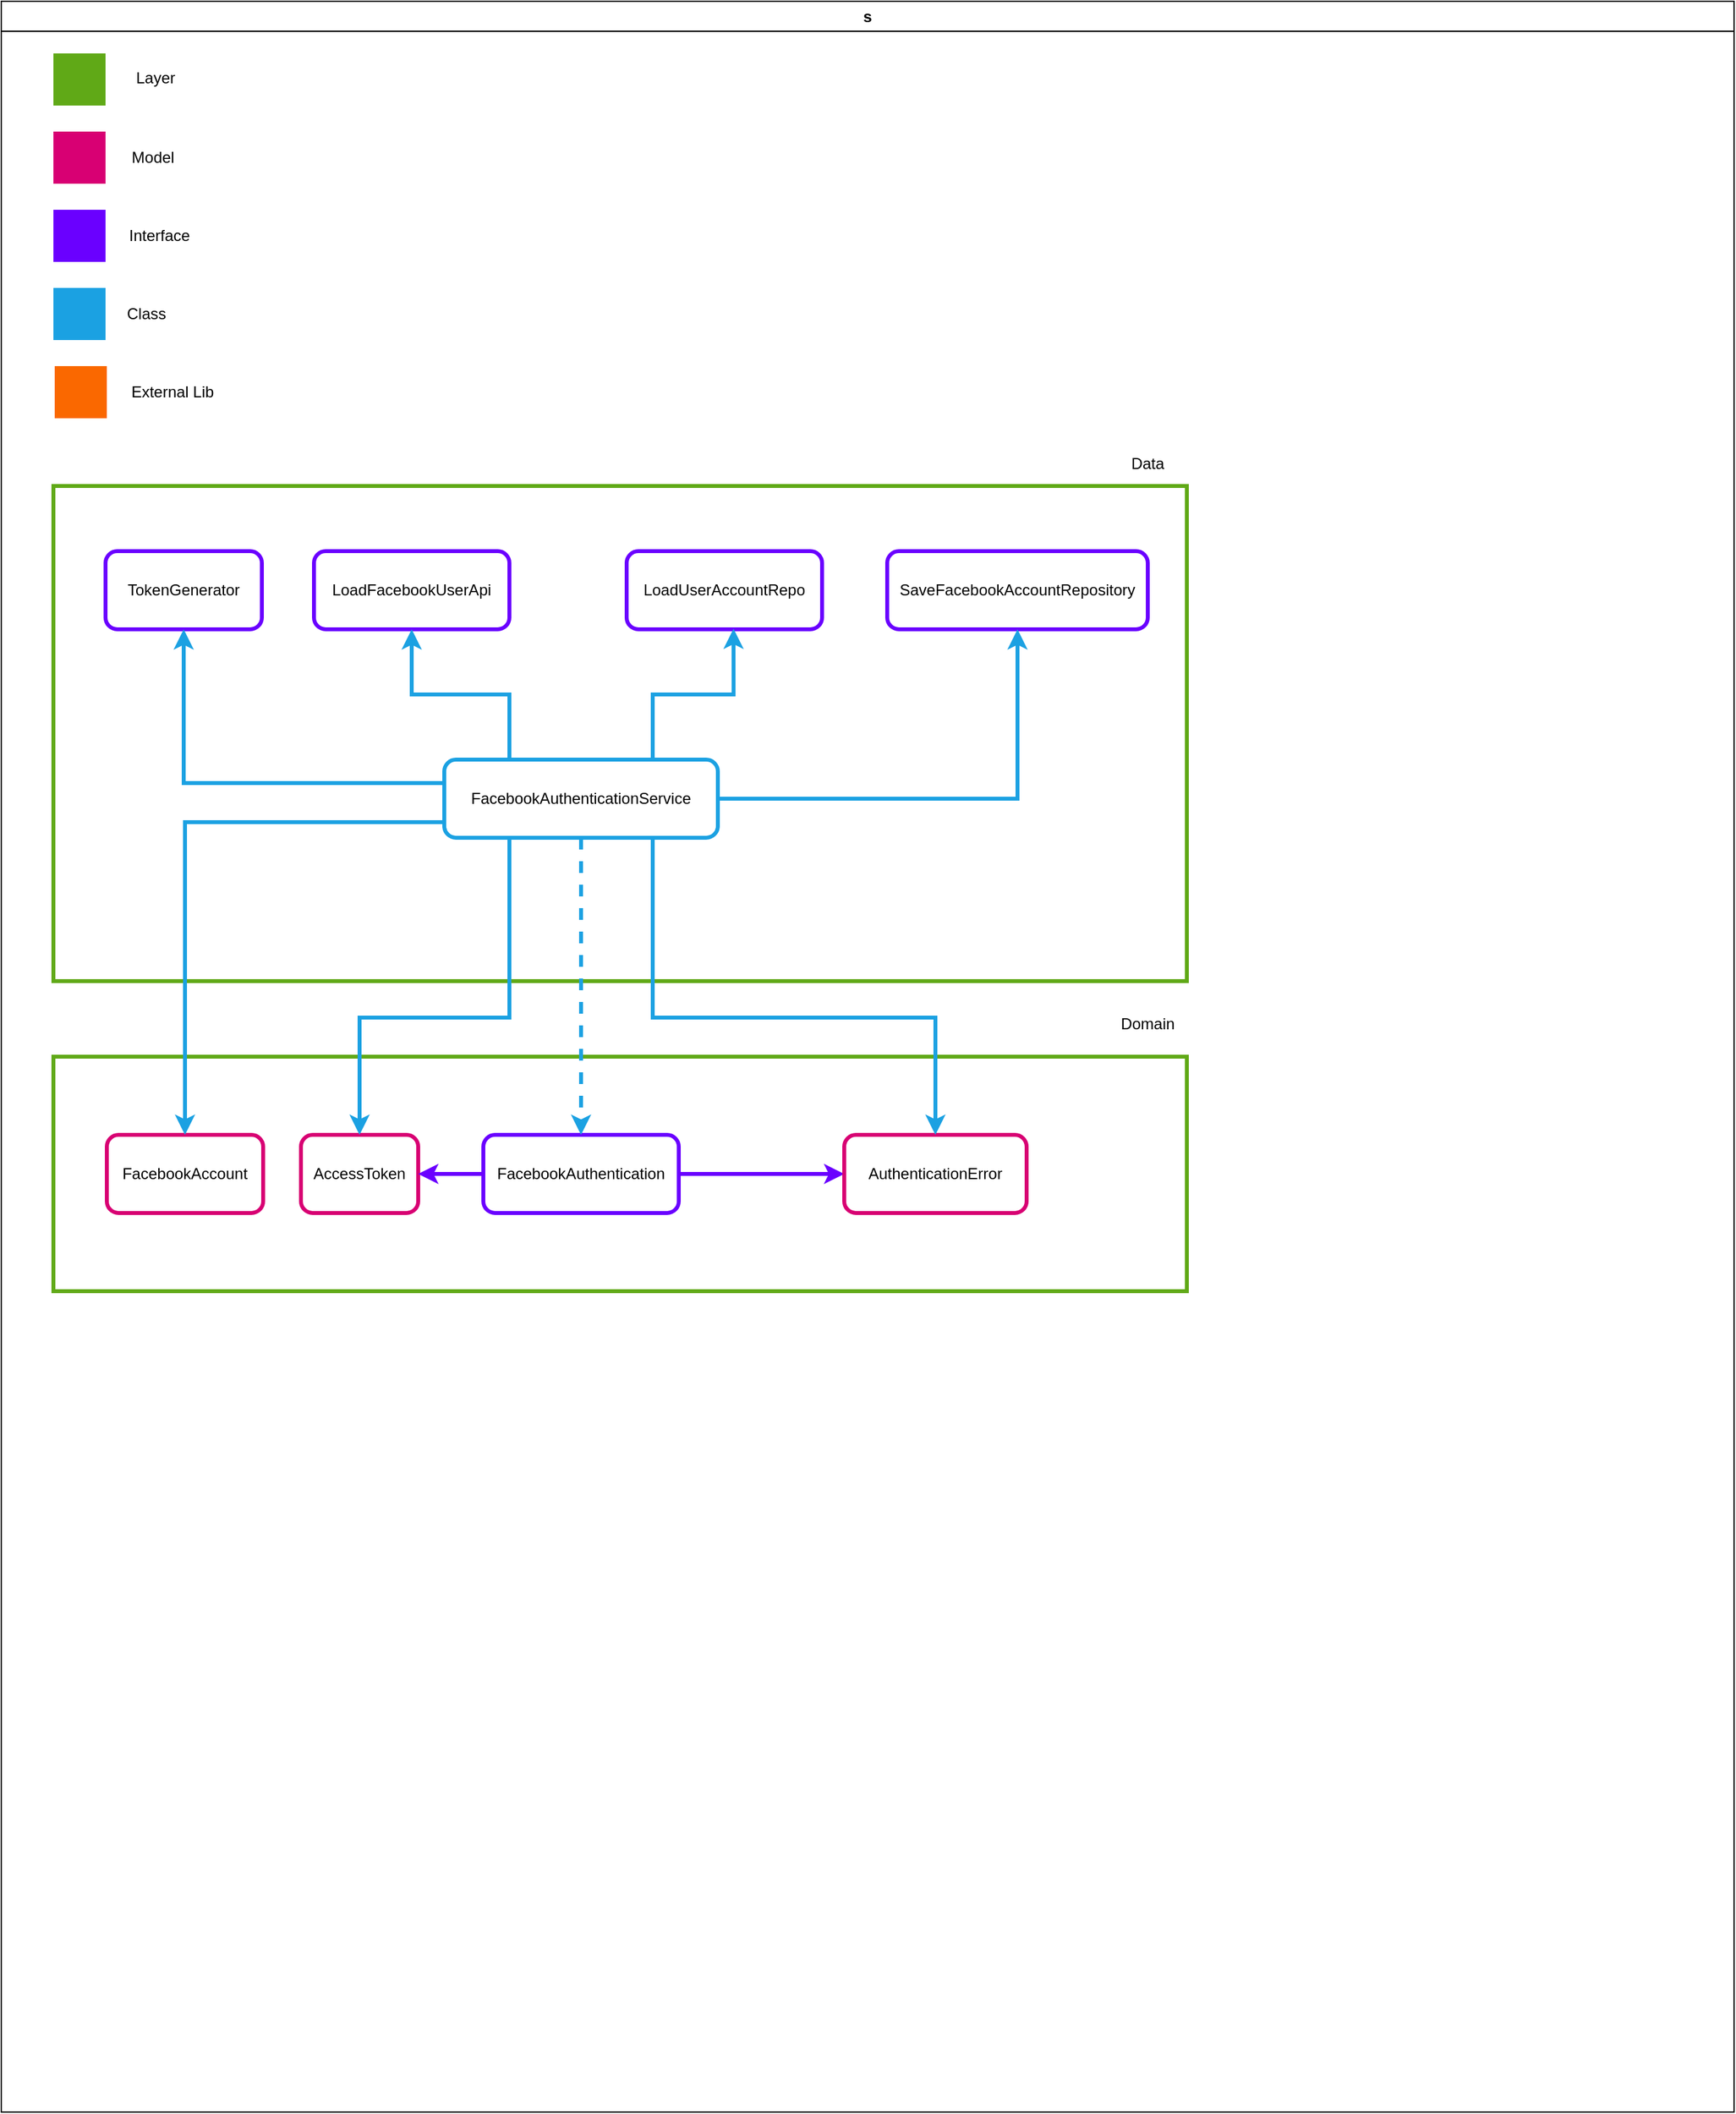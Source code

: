 <mxfile version="20.5.3" type="embed"><diagram id="23iRSUPoRavnBvh4doch" name="Page-1"><mxGraphModel dx="1016" dy="956" grid="1" gridSize="10" guides="1" tooltips="1" connect="1" arrows="1" fold="1" page="1" pageScale="1" pageWidth="827" pageHeight="1169" math="0" shadow="0"><root><mxCell id="0"/><mxCell id="1" parent="0"/><mxCell id="2" value="s" style="swimlane;whiteSpace=wrap;html=1;" vertex="1" parent="1"><mxGeometry x="40" y="280" width="1330" height="1620" as="geometry"><mxRectangle x="40" y="280" width="100" height="30" as="alternateBounds"/></mxGeometry></mxCell><mxCell id="3" value="" style="rounded=0;whiteSpace=wrap;html=1;strokeColor=#60A917;strokeWidth=3;" vertex="1" parent="2"><mxGeometry x="40" y="372" width="870" height="380" as="geometry"/></mxCell><mxCell id="4" value="TokenGenerator" style="rounded=1;whiteSpace=wrap;html=1;strokeWidth=3;strokeColor=#6A00FF;" vertex="1" parent="2"><mxGeometry x="80" y="422" width="120" height="60" as="geometry"/></mxCell><mxCell id="5" value="LoadFacebookUserApi" style="rounded=1;whiteSpace=wrap;html=1;strokeWidth=3;strokeColor=#6A00FF;" vertex="1" parent="2"><mxGeometry x="240" y="422" width="150" height="60" as="geometry"/></mxCell><mxCell id="7" value="LoadUserAccountRepo" style="rounded=1;whiteSpace=wrap;html=1;strokeWidth=3;strokeColor=#6A00FF;" vertex="1" parent="2"><mxGeometry x="480" y="422" width="150" height="60" as="geometry"/></mxCell><mxCell id="13" value="SaveFacebookAccountRepository" style="rounded=1;whiteSpace=wrap;html=1;strokeWidth=3;strokeColor=#6A00FF;" vertex="1" parent="2"><mxGeometry x="680" y="422" width="200" height="60" as="geometry"/></mxCell><mxCell id="15" style="edgeStyle=orthogonalEdgeStyle;rounded=0;orthogonalLoop=1;jettySize=auto;html=1;entryX=0.5;entryY=1;entryDx=0;entryDy=0;strokeColor=#1BA1E2;strokeWidth=3;" edge="1" parent="2" source="14" target="5"><mxGeometry relative="1" as="geometry"><Array as="points"><mxPoint x="390" y="532"/><mxPoint x="315" y="532"/></Array></mxGeometry></mxCell><mxCell id="16" style="edgeStyle=orthogonalEdgeStyle;rounded=0;orthogonalLoop=1;jettySize=auto;html=1;entryX=0.547;entryY=0.992;entryDx=0;entryDy=0;entryPerimeter=0;strokeColor=#1BA1E2;strokeWidth=3;" edge="1" parent="2" source="14" target="7"><mxGeometry relative="1" as="geometry"><Array as="points"><mxPoint x="500" y="532"/><mxPoint x="562" y="532"/></Array></mxGeometry></mxCell><mxCell id="17" style="edgeStyle=orthogonalEdgeStyle;rounded=0;orthogonalLoop=1;jettySize=auto;html=1;entryX=0.5;entryY=1;entryDx=0;entryDy=0;strokeColor=#1BA1E2;strokeWidth=3;" edge="1" parent="2" source="14" target="4"><mxGeometry relative="1" as="geometry"><Array as="points"><mxPoint x="140" y="600"/></Array></mxGeometry></mxCell><mxCell id="18" style="edgeStyle=orthogonalEdgeStyle;rounded=0;orthogonalLoop=1;jettySize=auto;html=1;entryX=0.5;entryY=1;entryDx=0;entryDy=0;strokeColor=#1BA1E2;strokeWidth=3;" edge="1" parent="2" source="14" target="13"><mxGeometry relative="1" as="geometry"/></mxCell><mxCell id="14" value="FacebookAuthenticationService" style="rounded=1;whiteSpace=wrap;html=1;strokeWidth=3;strokeColor=#1BA1E2;" vertex="1" parent="2"><mxGeometry x="340" y="582" width="210" height="60" as="geometry"/></mxCell><mxCell id="19" value="Data" style="text;html=1;strokeColor=none;fillColor=none;align=center;verticalAlign=middle;whiteSpace=wrap;rounded=0;strokeWidth=3;" vertex="1" parent="2"><mxGeometry x="850" y="340" width="60" height="30" as="geometry"/></mxCell><mxCell id="21" value="" style="rounded=0;whiteSpace=wrap;html=1;strokeColor=none;strokeWidth=3;fillColor=#60a917;fontColor=#ffffff;" vertex="1" parent="2"><mxGeometry x="40" y="40" width="40" height="40" as="geometry"/></mxCell><mxCell id="22" value="Layer" style="text;html=1;align=center;verticalAlign=middle;resizable=0;points=[];autosize=1;strokeColor=none;fillColor=none;strokeWidth=3;" vertex="1" parent="2"><mxGeometry x="93" y="44" width="50" height="30" as="geometry"/></mxCell><mxCell id="23" value="" style="rounded=0;whiteSpace=wrap;html=1;strokeColor=none;strokeWidth=3;fillColor=#d80073;fontColor=#ffffff;" vertex="1" parent="2"><mxGeometry x="40" y="100" width="40" height="40" as="geometry"/></mxCell><mxCell id="24" value="Model" style="text;html=1;align=center;verticalAlign=middle;resizable=0;points=[];autosize=1;strokeColor=none;fillColor=none;strokeWidth=3;" vertex="1" parent="2"><mxGeometry x="86" y="105" width="60" height="30" as="geometry"/></mxCell><mxCell id="25" value="" style="rounded=0;whiteSpace=wrap;html=1;strokeColor=none;strokeWidth=3;fillColor=#6a00ff;fontColor=#ffffff;" vertex="1" parent="2"><mxGeometry x="40" y="160" width="40" height="40" as="geometry"/></mxCell><mxCell id="26" value="Interface" style="text;html=1;align=center;verticalAlign=middle;resizable=0;points=[];autosize=1;strokeColor=none;fillColor=none;strokeWidth=3;" vertex="1" parent="2"><mxGeometry x="86" y="165" width="70" height="30" as="geometry"/></mxCell><mxCell id="27" value="" style="rounded=0;whiteSpace=wrap;html=1;strokeColor=none;strokeWidth=3;fillColor=#1ba1e2;fontColor=#ffffff;" vertex="1" parent="2"><mxGeometry x="40" y="220" width="40" height="40" as="geometry"/></mxCell><mxCell id="28" value="Class" style="text;html=1;align=center;verticalAlign=middle;resizable=0;points=[];autosize=1;strokeColor=none;fillColor=none;strokeWidth=3;" vertex="1" parent="2"><mxGeometry x="86" y="225" width="50" height="30" as="geometry"/></mxCell><mxCell id="29" value="" style="rounded=0;whiteSpace=wrap;html=1;strokeColor=none;strokeWidth=3;fillColor=#fa6800;fontColor=#000000;" vertex="1" parent="2"><mxGeometry x="41" y="280" width="40" height="40" as="geometry"/></mxCell><mxCell id="30" value="External Lib" style="text;html=1;align=center;verticalAlign=middle;resizable=0;points=[];autosize=1;strokeColor=none;fillColor=none;strokeWidth=3;" vertex="1" parent="2"><mxGeometry x="86" y="285" width="90" height="30" as="geometry"/></mxCell><mxCell id="31" value="" style="rounded=0;whiteSpace=wrap;html=1;strokeColor=#60A917;strokeWidth=3;" vertex="1" parent="2"><mxGeometry x="40" y="810" width="870" height="180" as="geometry"/></mxCell><mxCell id="32" value="Domain" style="text;html=1;strokeColor=none;fillColor=none;align=center;verticalAlign=middle;whiteSpace=wrap;rounded=0;strokeWidth=3;" vertex="1" parent="2"><mxGeometry x="850" y="770" width="60" height="30" as="geometry"/></mxCell><mxCell id="33" value="FacebookAccount" style="rounded=1;whiteSpace=wrap;html=1;strokeWidth=3;strokeColor=#D80073;" vertex="1" parent="2"><mxGeometry x="81" y="870" width="120" height="60" as="geometry"/></mxCell><mxCell id="34" value="AccessToken" style="rounded=1;whiteSpace=wrap;html=1;strokeWidth=3;strokeColor=#D80073;" vertex="1" parent="2"><mxGeometry x="230" y="870" width="90" height="60" as="geometry"/></mxCell><mxCell id="37" style="edgeStyle=orthogonalEdgeStyle;rounded=0;orthogonalLoop=1;jettySize=auto;html=1;entryX=0;entryY=0.5;entryDx=0;entryDy=0;strokeColor=#6A00FF;strokeWidth=3;fillColor=#6a00ff;" edge="1" parent="2" source="35" target="36"><mxGeometry relative="1" as="geometry"/></mxCell><mxCell id="38" style="edgeStyle=orthogonalEdgeStyle;rounded=0;orthogonalLoop=1;jettySize=auto;html=1;entryX=1;entryY=0.5;entryDx=0;entryDy=0;strokeColor=#6A00FF;strokeWidth=3;fillColor=#6a00ff;" edge="1" parent="2" source="35" target="34"><mxGeometry relative="1" as="geometry"/></mxCell><mxCell id="35" value="FacebookAuthentication" style="rounded=1;whiteSpace=wrap;html=1;strokeWidth=3;strokeColor=#6A00FF;" vertex="1" parent="2"><mxGeometry x="370" y="870" width="150" height="60" as="geometry"/></mxCell><mxCell id="36" value="AuthenticationError" style="rounded=1;whiteSpace=wrap;html=1;strokeWidth=3;strokeColor=#D80073;" vertex="1" parent="2"><mxGeometry x="647" y="870" width="140" height="60" as="geometry"/></mxCell><mxCell id="39" style="edgeStyle=orthogonalEdgeStyle;rounded=0;orthogonalLoop=1;jettySize=auto;html=1;strokeColor=#1BA1E2;strokeWidth=3;dashed=1;entryX=0.5;entryY=0;entryDx=0;entryDy=0;" edge="1" parent="2" source="14" target="35"><mxGeometry relative="1" as="geometry"><mxPoint x="440" y="870" as="targetPoint"/><Array as="points"/></mxGeometry></mxCell><mxCell id="40" style="edgeStyle=orthogonalEdgeStyle;rounded=0;orthogonalLoop=1;jettySize=auto;html=1;entryX=0.5;entryY=0;entryDx=0;entryDy=0;strokeColor=#1BA1E2;strokeWidth=3;" edge="1" parent="2" source="14" target="34"><mxGeometry relative="1" as="geometry"><Array as="points"><mxPoint x="390" y="780"/><mxPoint x="275" y="780"/></Array></mxGeometry></mxCell><mxCell id="41" style="edgeStyle=orthogonalEdgeStyle;rounded=0;orthogonalLoop=1;jettySize=auto;html=1;entryX=0.5;entryY=0;entryDx=0;entryDy=0;strokeColor=#1BA1E2;strokeWidth=3;" edge="1" parent="2" source="14" target="36"><mxGeometry relative="1" as="geometry"><Array as="points"><mxPoint x="500" y="780"/><mxPoint x="717" y="780"/></Array></mxGeometry></mxCell><mxCell id="42" style="edgeStyle=orthogonalEdgeStyle;rounded=0;orthogonalLoop=1;jettySize=auto;html=1;strokeColor=#1BA1E2;strokeWidth=3;" edge="1" parent="2" source="14" target="33"><mxGeometry relative="1" as="geometry"><Array as="points"><mxPoint x="141" y="630"/></Array></mxGeometry></mxCell></root></mxGraphModel></diagram></mxfile>